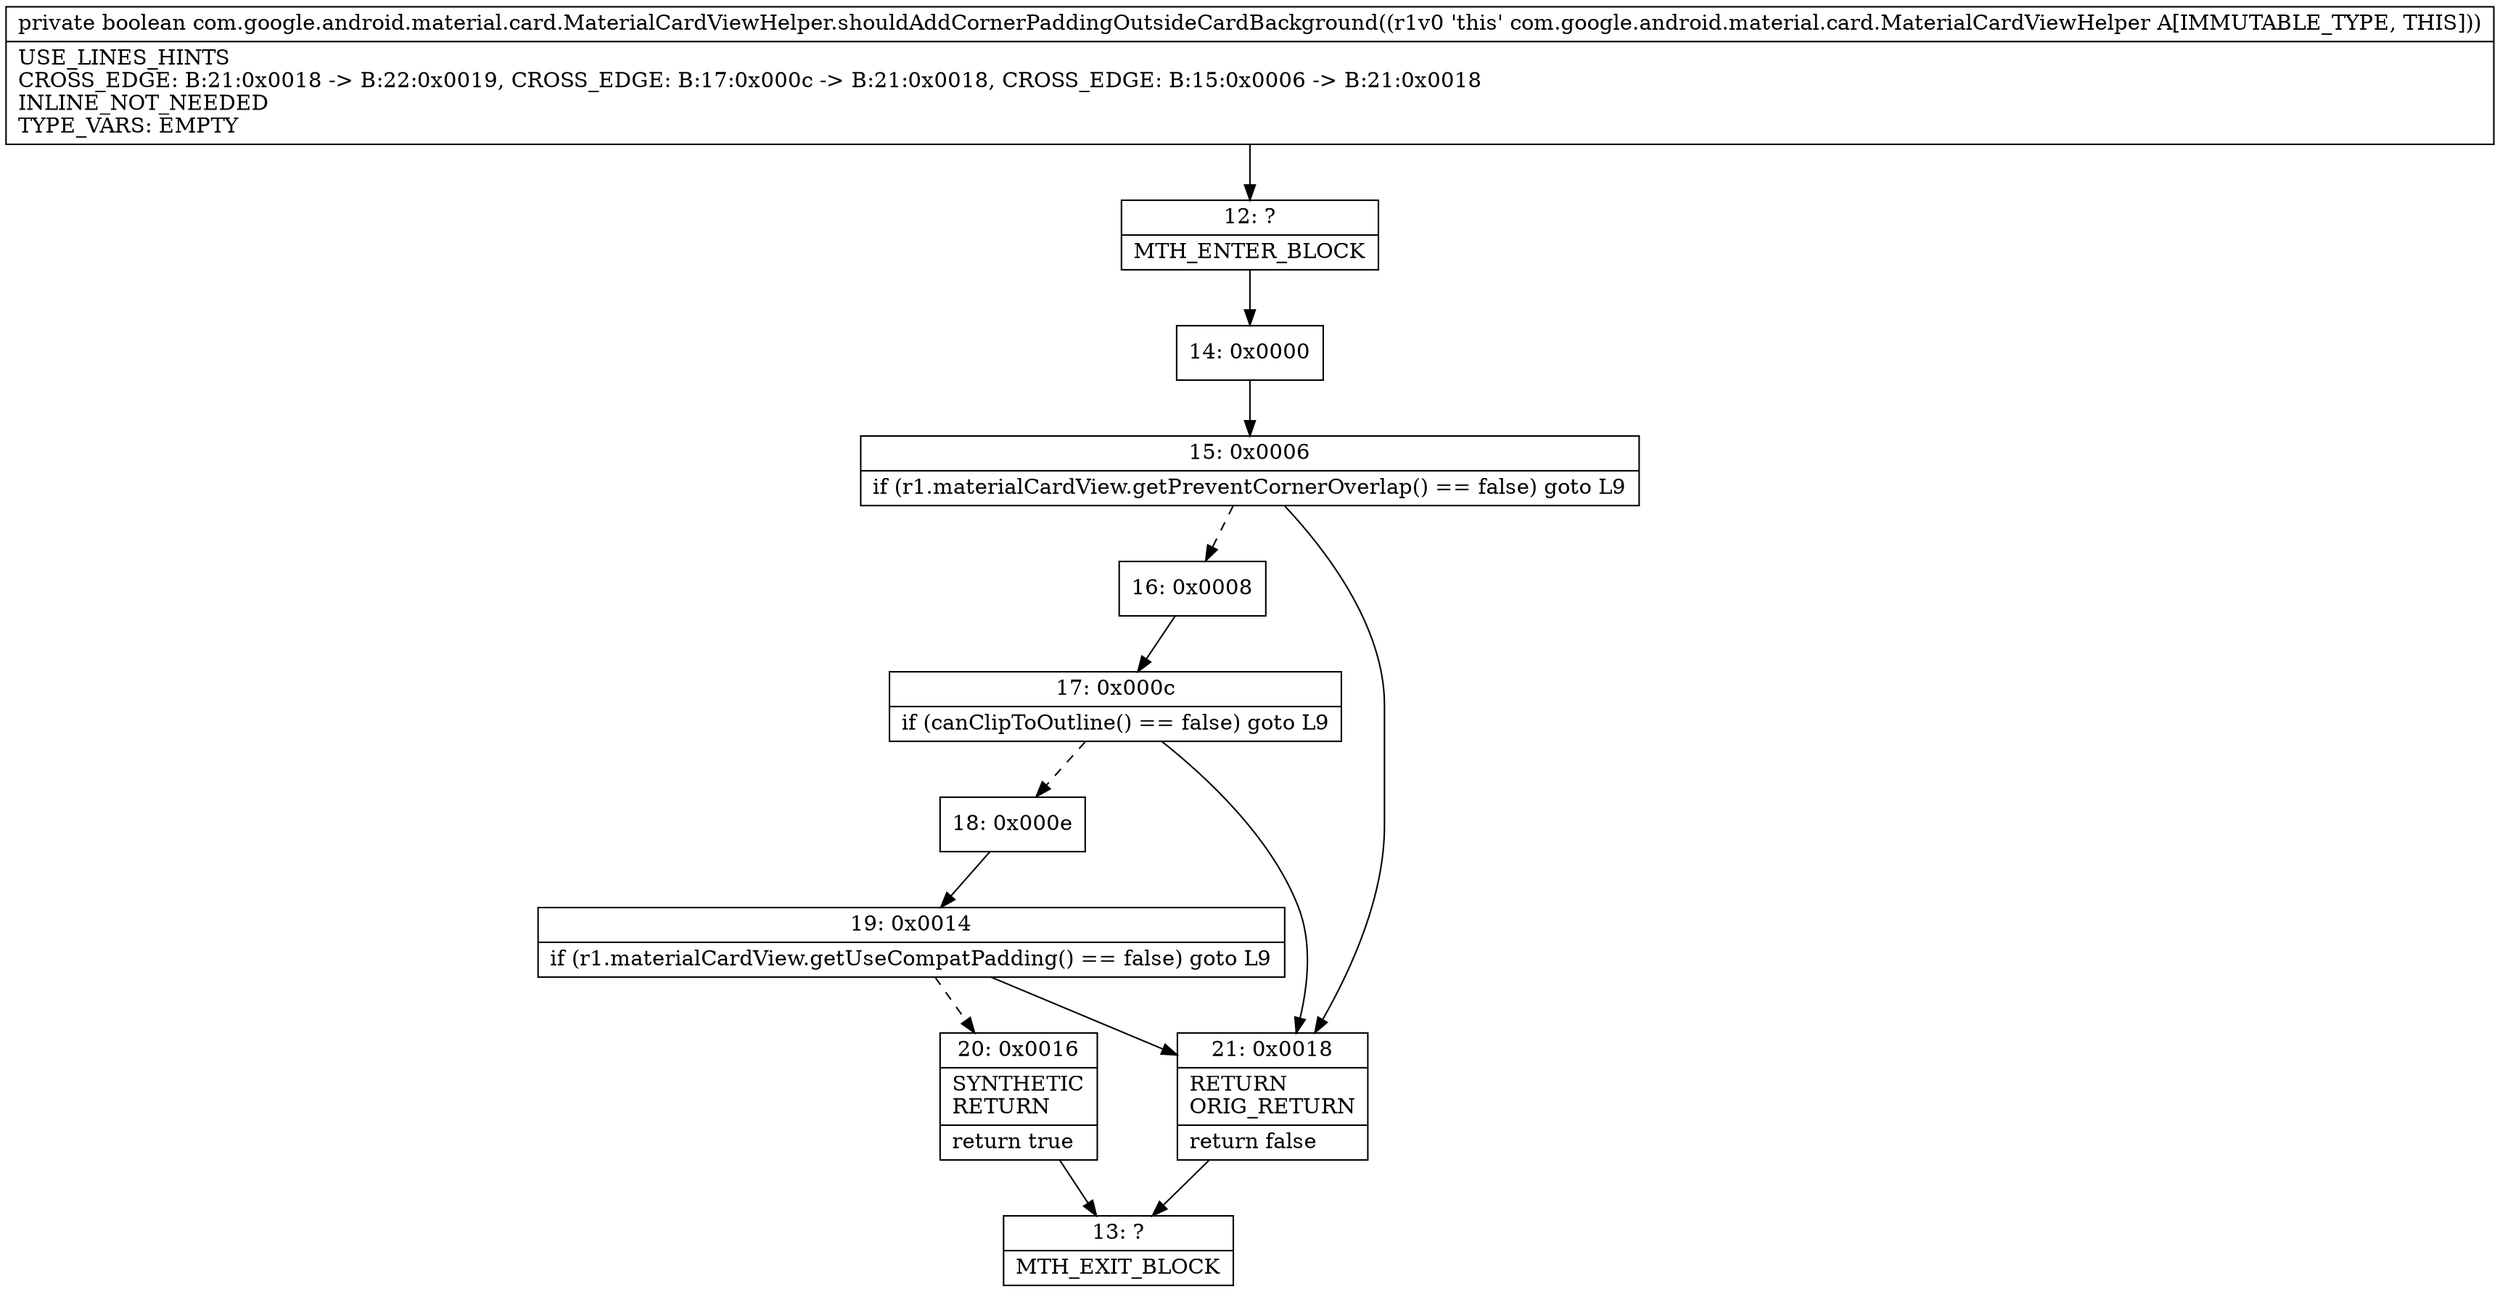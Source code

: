 digraph "CFG forcom.google.android.material.card.MaterialCardViewHelper.shouldAddCornerPaddingOutsideCardBackground()Z" {
Node_12 [shape=record,label="{12\:\ ?|MTH_ENTER_BLOCK\l}"];
Node_14 [shape=record,label="{14\:\ 0x0000}"];
Node_15 [shape=record,label="{15\:\ 0x0006|if (r1.materialCardView.getPreventCornerOverlap() == false) goto L9\l}"];
Node_16 [shape=record,label="{16\:\ 0x0008}"];
Node_17 [shape=record,label="{17\:\ 0x000c|if (canClipToOutline() == false) goto L9\l}"];
Node_18 [shape=record,label="{18\:\ 0x000e}"];
Node_19 [shape=record,label="{19\:\ 0x0014|if (r1.materialCardView.getUseCompatPadding() == false) goto L9\l}"];
Node_20 [shape=record,label="{20\:\ 0x0016|SYNTHETIC\lRETURN\l|return true\l}"];
Node_13 [shape=record,label="{13\:\ ?|MTH_EXIT_BLOCK\l}"];
Node_21 [shape=record,label="{21\:\ 0x0018|RETURN\lORIG_RETURN\l|return false\l}"];
MethodNode[shape=record,label="{private boolean com.google.android.material.card.MaterialCardViewHelper.shouldAddCornerPaddingOutsideCardBackground((r1v0 'this' com.google.android.material.card.MaterialCardViewHelper A[IMMUTABLE_TYPE, THIS]))  | USE_LINES_HINTS\lCROSS_EDGE: B:21:0x0018 \-\> B:22:0x0019, CROSS_EDGE: B:17:0x000c \-\> B:21:0x0018, CROSS_EDGE: B:15:0x0006 \-\> B:21:0x0018\lINLINE_NOT_NEEDED\lTYPE_VARS: EMPTY\l}"];
MethodNode -> Node_12;Node_12 -> Node_14;
Node_14 -> Node_15;
Node_15 -> Node_16[style=dashed];
Node_15 -> Node_21;
Node_16 -> Node_17;
Node_17 -> Node_18[style=dashed];
Node_17 -> Node_21;
Node_18 -> Node_19;
Node_19 -> Node_20[style=dashed];
Node_19 -> Node_21;
Node_20 -> Node_13;
Node_21 -> Node_13;
}

